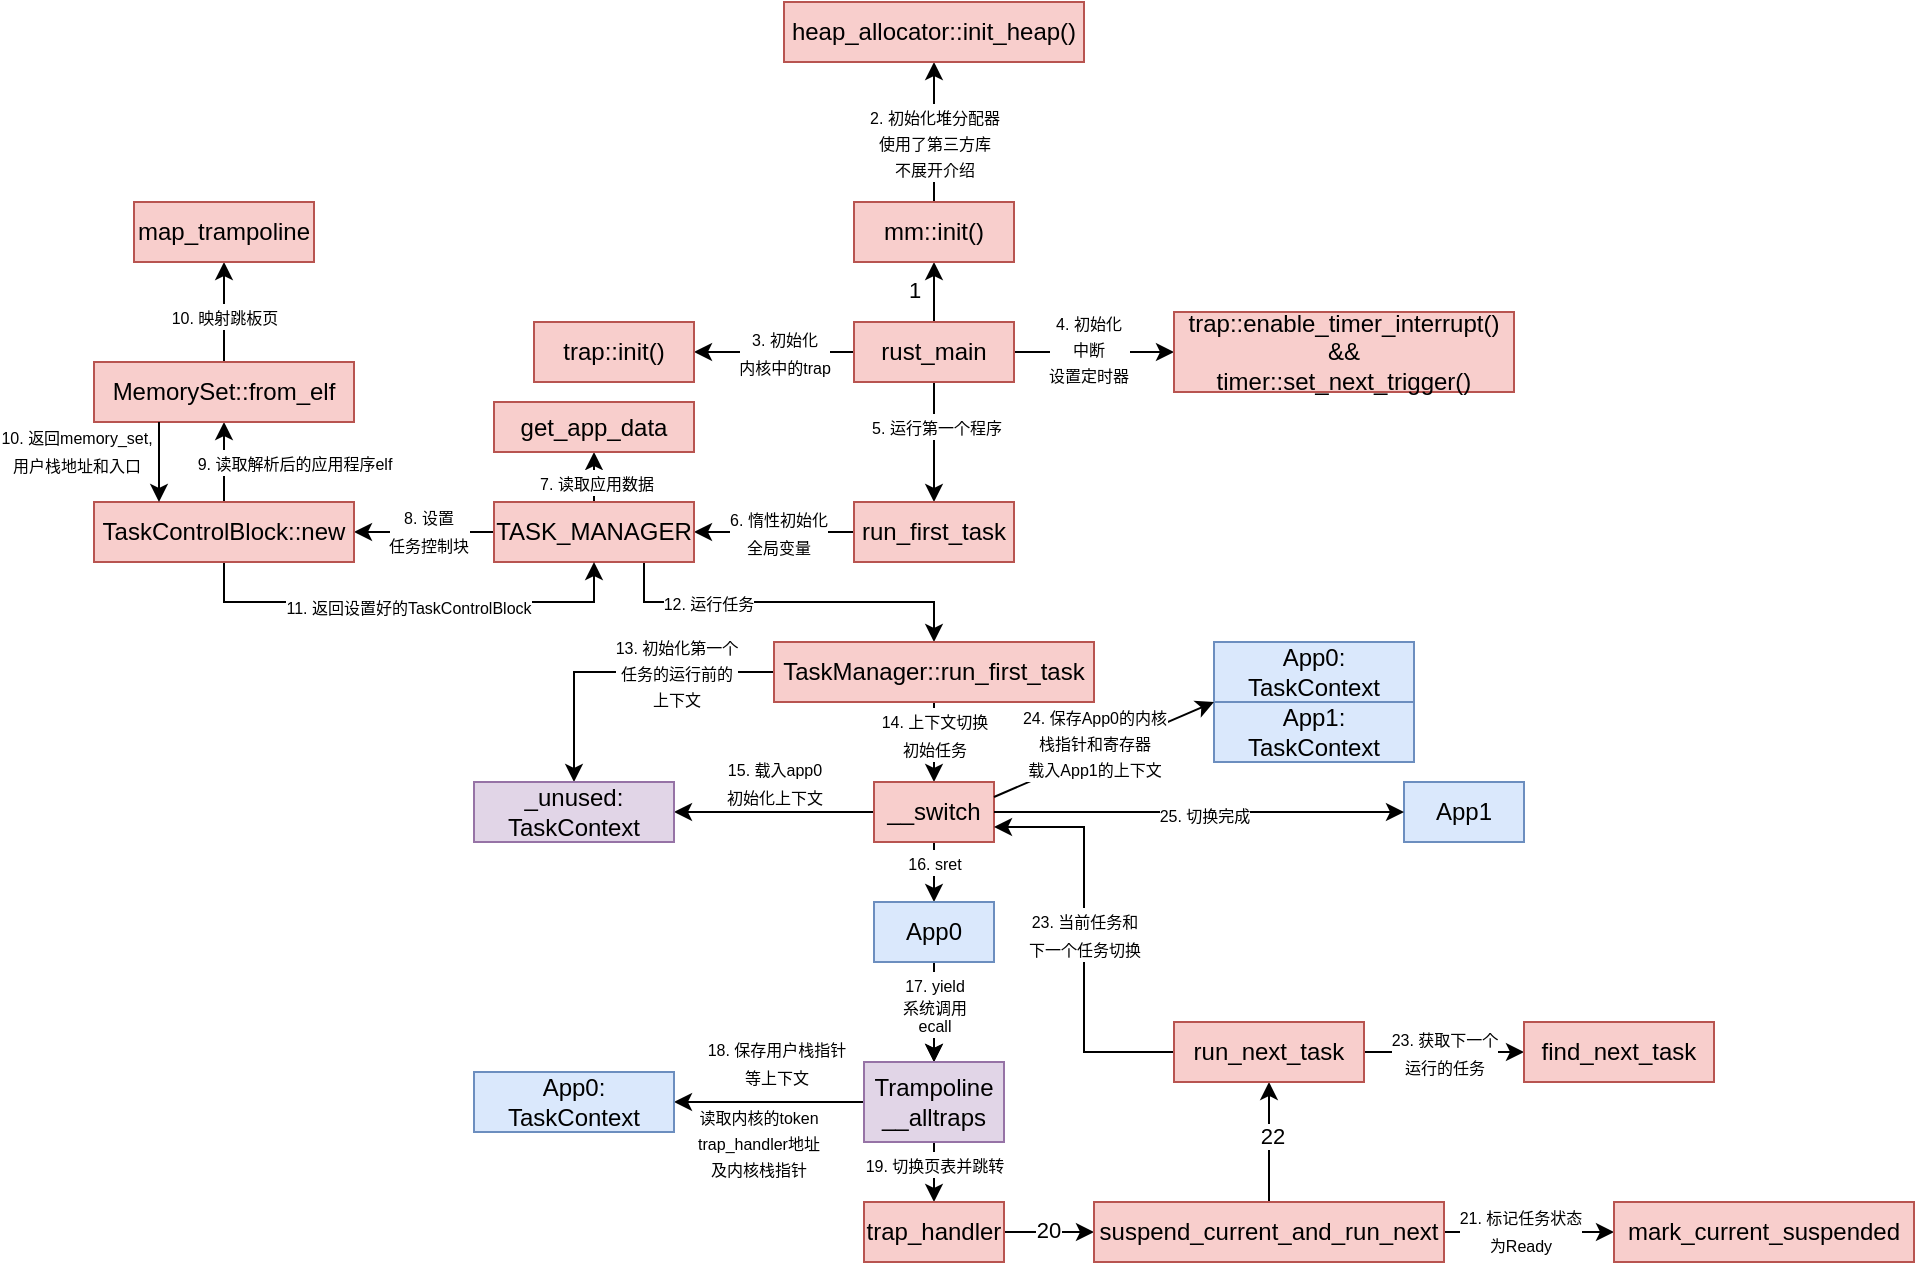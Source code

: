 <mxfile version="23.1.5" type="device">
  <diagram name="第 1 页" id="rVdN1gqkkFIR2CqEYW_9">
    <mxGraphModel dx="2314" dy="990" grid="1" gridSize="10" guides="1" tooltips="1" connect="1" arrows="1" fold="1" page="1" pageScale="1" pageWidth="827" pageHeight="1169" math="0" shadow="0">
      <root>
        <mxCell id="0" />
        <mxCell id="1" parent="0" />
        <mxCell id="1SwLgSntEoCELGa95l53-3" value="" style="edgeStyle=orthogonalEdgeStyle;rounded=0;orthogonalLoop=1;jettySize=auto;html=1;exitX=0.5;exitY=0;exitDx=0;exitDy=0;" edge="1" parent="1" source="1SwLgSntEoCELGa95l53-1" target="1SwLgSntEoCELGa95l53-2">
          <mxGeometry relative="1" as="geometry" />
        </mxCell>
        <mxCell id="1SwLgSntEoCELGa95l53-4" value="1" style="edgeLabel;html=1;align=center;verticalAlign=middle;resizable=0;points=[];" vertex="1" connectable="0" parent="1SwLgSntEoCELGa95l53-3">
          <mxGeometry x="0.458" y="-2" relative="1" as="geometry">
            <mxPoint x="-12" as="offset" />
          </mxGeometry>
        </mxCell>
        <mxCell id="1SwLgSntEoCELGa95l53-9" value="" style="edgeStyle=orthogonalEdgeStyle;rounded=0;orthogonalLoop=1;jettySize=auto;html=1;" edge="1" parent="1" source="1SwLgSntEoCELGa95l53-1" target="1SwLgSntEoCELGa95l53-8">
          <mxGeometry relative="1" as="geometry" />
        </mxCell>
        <mxCell id="1SwLgSntEoCELGa95l53-10" value="&lt;font style=&quot;font-size: 8px;&quot;&gt;3. 初始化&lt;br&gt;内核中的trap&lt;/font&gt;" style="edgeLabel;html=1;align=center;verticalAlign=middle;resizable=0;points=[];" vertex="1" connectable="0" parent="1SwLgSntEoCELGa95l53-9">
          <mxGeometry x="0.045" y="1" relative="1" as="geometry">
            <mxPoint x="7" y="-1" as="offset" />
          </mxGeometry>
        </mxCell>
        <mxCell id="1SwLgSntEoCELGa95l53-16" value="" style="edgeStyle=orthogonalEdgeStyle;rounded=0;orthogonalLoop=1;jettySize=auto;html=1;" edge="1" parent="1" source="1SwLgSntEoCELGa95l53-1" target="1SwLgSntEoCELGa95l53-15">
          <mxGeometry relative="1" as="geometry" />
        </mxCell>
        <mxCell id="1SwLgSntEoCELGa95l53-17" value="&lt;font style=&quot;font-size: 8px;&quot;&gt;4. 初始化&lt;br&gt;中断&lt;br&gt;设置定时器&lt;/font&gt;" style="edgeLabel;html=1;align=center;verticalAlign=middle;resizable=0;points=[];" vertex="1" connectable="0" parent="1SwLgSntEoCELGa95l53-16">
          <mxGeometry x="-0.079" y="2" relative="1" as="geometry">
            <mxPoint as="offset" />
          </mxGeometry>
        </mxCell>
        <mxCell id="1SwLgSntEoCELGa95l53-19" value="" style="edgeStyle=orthogonalEdgeStyle;rounded=0;orthogonalLoop=1;jettySize=auto;html=1;" edge="1" parent="1" source="1SwLgSntEoCELGa95l53-1" target="1SwLgSntEoCELGa95l53-18">
          <mxGeometry relative="1" as="geometry" />
        </mxCell>
        <mxCell id="1SwLgSntEoCELGa95l53-20" value="&lt;font style=&quot;font-size: 8px;&quot;&gt;5. 运行第一个程序&lt;/font&gt;" style="edgeLabel;html=1;align=center;verticalAlign=middle;resizable=0;points=[];" vertex="1" connectable="0" parent="1SwLgSntEoCELGa95l53-19">
          <mxGeometry x="-0.275" y="1" relative="1" as="geometry">
            <mxPoint as="offset" />
          </mxGeometry>
        </mxCell>
        <mxCell id="1SwLgSntEoCELGa95l53-1" value="rust_main" style="rounded=0;whiteSpace=wrap;html=1;fillColor=#f8cecc;strokeColor=#b85450;" vertex="1" parent="1">
          <mxGeometry x="-630" y="410" width="80" height="30" as="geometry" />
        </mxCell>
        <mxCell id="1SwLgSntEoCELGa95l53-6" value="" style="edgeStyle=orthogonalEdgeStyle;rounded=0;orthogonalLoop=1;jettySize=auto;html=1;" edge="1" parent="1" source="1SwLgSntEoCELGa95l53-2" target="1SwLgSntEoCELGa95l53-5">
          <mxGeometry relative="1" as="geometry" />
        </mxCell>
        <mxCell id="1SwLgSntEoCELGa95l53-7" value="&lt;font style=&quot;font-size: 8px;&quot;&gt;2. 初始化堆分配器&lt;br&gt;使用了第三方库&lt;br&gt;不展开介绍&lt;/font&gt;" style="edgeLabel;html=1;align=center;verticalAlign=middle;resizable=0;points=[];" vertex="1" connectable="0" parent="1SwLgSntEoCELGa95l53-6">
          <mxGeometry x="0.149" y="-2" relative="1" as="geometry">
            <mxPoint x="-2" y="10" as="offset" />
          </mxGeometry>
        </mxCell>
        <mxCell id="1SwLgSntEoCELGa95l53-2" value="mm::init()" style="rounded=0;whiteSpace=wrap;html=1;fillColor=#f8cecc;strokeColor=#b85450;" vertex="1" parent="1">
          <mxGeometry x="-630" y="350" width="80" height="30" as="geometry" />
        </mxCell>
        <mxCell id="1SwLgSntEoCELGa95l53-5" value="heap_allocator::init_heap()" style="rounded=0;whiteSpace=wrap;html=1;fillColor=#f8cecc;strokeColor=#b85450;" vertex="1" parent="1">
          <mxGeometry x="-665" y="250" width="150" height="30" as="geometry" />
        </mxCell>
        <mxCell id="1SwLgSntEoCELGa95l53-8" value="trap::init()" style="rounded=0;whiteSpace=wrap;html=1;fillColor=#f8cecc;strokeColor=#b85450;" vertex="1" parent="1">
          <mxGeometry x="-790" y="410" width="80" height="30" as="geometry" />
        </mxCell>
        <mxCell id="1SwLgSntEoCELGa95l53-15" value="trap::enable_timer_interrupt()&lt;br&gt;&amp;amp;&amp;amp;&lt;div&gt;timer::set_next_trigger()&lt;br&gt;&lt;/div&gt;" style="rounded=0;whiteSpace=wrap;html=1;fillColor=#f8cecc;strokeColor=#b85450;" vertex="1" parent="1">
          <mxGeometry x="-470" y="405" width="170" height="40" as="geometry" />
        </mxCell>
        <mxCell id="1SwLgSntEoCELGa95l53-22" value="" style="edgeStyle=orthogonalEdgeStyle;rounded=0;orthogonalLoop=1;jettySize=auto;html=1;" edge="1" parent="1" source="1SwLgSntEoCELGa95l53-18" target="1SwLgSntEoCELGa95l53-21">
          <mxGeometry relative="1" as="geometry" />
        </mxCell>
        <mxCell id="1SwLgSntEoCELGa95l53-23" value="&lt;font style=&quot;font-size: 8px;&quot;&gt;6. 惰性初始化&lt;br&gt;全局变量&lt;/font&gt;" style="edgeLabel;html=1;align=center;verticalAlign=middle;resizable=0;points=[];" vertex="1" connectable="0" parent="1SwLgSntEoCELGa95l53-22">
          <mxGeometry x="-0.047" relative="1" as="geometry">
            <mxPoint as="offset" />
          </mxGeometry>
        </mxCell>
        <mxCell id="1SwLgSntEoCELGa95l53-48" value="" style="edgeStyle=orthogonalEdgeStyle;rounded=0;orthogonalLoop=1;jettySize=auto;html=1;exitX=0.75;exitY=1;exitDx=0;exitDy=0;entryX=0.5;entryY=0;entryDx=0;entryDy=0;" edge="1" parent="1" source="1SwLgSntEoCELGa95l53-21" target="1SwLgSntEoCELGa95l53-47">
          <mxGeometry relative="1" as="geometry">
            <Array as="points">
              <mxPoint x="-735" y="550" />
              <mxPoint x="-590" y="550" />
            </Array>
          </mxGeometry>
        </mxCell>
        <mxCell id="1SwLgSntEoCELGa95l53-49" value="&lt;font style=&quot;font-size: 8px;&quot;&gt;12. 运行任务&lt;/font&gt;" style="edgeLabel;html=1;align=center;verticalAlign=middle;resizable=0;points=[];" vertex="1" connectable="0" parent="1SwLgSntEoCELGa95l53-48">
          <mxGeometry x="-0.437" relative="1" as="geometry">
            <mxPoint as="offset" />
          </mxGeometry>
        </mxCell>
        <mxCell id="1SwLgSntEoCELGa95l53-18" value="run_first_task" style="rounded=0;whiteSpace=wrap;html=1;fillColor=#f8cecc;strokeColor=#b85450;" vertex="1" parent="1">
          <mxGeometry x="-630" y="500" width="80" height="30" as="geometry" />
        </mxCell>
        <mxCell id="1SwLgSntEoCELGa95l53-25" value="" style="edgeStyle=orthogonalEdgeStyle;rounded=0;orthogonalLoop=1;jettySize=auto;html=1;" edge="1" parent="1" source="1SwLgSntEoCELGa95l53-21" target="1SwLgSntEoCELGa95l53-24">
          <mxGeometry relative="1" as="geometry" />
        </mxCell>
        <mxCell id="1SwLgSntEoCELGa95l53-26" value="&lt;font style=&quot;font-size: 8px;&quot;&gt;8. 设置&lt;br&gt;任务控制块&lt;/font&gt;" style="edgeLabel;html=1;align=center;verticalAlign=middle;resizable=0;points=[];" vertex="1" connectable="0" parent="1SwLgSntEoCELGa95l53-25">
          <mxGeometry x="-0.057" y="-1" relative="1" as="geometry">
            <mxPoint as="offset" />
          </mxGeometry>
        </mxCell>
        <mxCell id="1SwLgSntEoCELGa95l53-29" value="" style="edgeStyle=orthogonalEdgeStyle;rounded=0;orthogonalLoop=1;jettySize=auto;html=1;" edge="1" parent="1" source="1SwLgSntEoCELGa95l53-21" target="1SwLgSntEoCELGa95l53-28">
          <mxGeometry relative="1" as="geometry" />
        </mxCell>
        <mxCell id="1SwLgSntEoCELGa95l53-30" value="&lt;font style=&quot;font-size: 8px;&quot;&gt;7. 读取应用数据&lt;/font&gt;" style="edgeLabel;html=1;align=center;verticalAlign=middle;resizable=0;points=[];" vertex="1" connectable="0" parent="1SwLgSntEoCELGa95l53-29">
          <mxGeometry x="0.086" y="1" relative="1" as="geometry">
            <mxPoint as="offset" />
          </mxGeometry>
        </mxCell>
        <mxCell id="1SwLgSntEoCELGa95l53-21" value="TASK_MANAGER" style="rounded=0;whiteSpace=wrap;html=1;fillColor=#f8cecc;strokeColor=#b85450;" vertex="1" parent="1">
          <mxGeometry x="-810" y="500" width="100" height="30" as="geometry" />
        </mxCell>
        <mxCell id="1SwLgSntEoCELGa95l53-33" value="" style="edgeStyle=orthogonalEdgeStyle;rounded=0;orthogonalLoop=1;jettySize=auto;html=1;" edge="1" parent="1" source="1SwLgSntEoCELGa95l53-24" target="1SwLgSntEoCELGa95l53-32">
          <mxGeometry relative="1" as="geometry" />
        </mxCell>
        <mxCell id="1SwLgSntEoCELGa95l53-34" value="&lt;font style=&quot;font-size: 8px;&quot;&gt;9. 读取解析后的应用程序elf&lt;/font&gt;" style="edgeLabel;html=1;align=center;verticalAlign=middle;resizable=0;points=[];" vertex="1" connectable="0" parent="1SwLgSntEoCELGa95l53-33">
          <mxGeometry x="-0.009" y="-1" relative="1" as="geometry">
            <mxPoint x="34" as="offset" />
          </mxGeometry>
        </mxCell>
        <mxCell id="1SwLgSntEoCELGa95l53-45" style="edgeStyle=orthogonalEdgeStyle;rounded=0;orthogonalLoop=1;jettySize=auto;html=1;entryX=0.5;entryY=1;entryDx=0;entryDy=0;" edge="1" parent="1" source="1SwLgSntEoCELGa95l53-24" target="1SwLgSntEoCELGa95l53-21">
          <mxGeometry relative="1" as="geometry">
            <Array as="points">
              <mxPoint x="-945" y="550" />
              <mxPoint x="-760" y="550" />
            </Array>
          </mxGeometry>
        </mxCell>
        <mxCell id="1SwLgSntEoCELGa95l53-46" value="&lt;font style=&quot;font-size: 8px;&quot;&gt;11. 返回设置好的TaskControlBlock&lt;/font&gt;" style="edgeLabel;html=1;align=center;verticalAlign=middle;resizable=0;points=[];" vertex="1" connectable="0" parent="1SwLgSntEoCELGa95l53-45">
          <mxGeometry x="-0.009" y="-2" relative="1" as="geometry">
            <mxPoint as="offset" />
          </mxGeometry>
        </mxCell>
        <mxCell id="1SwLgSntEoCELGa95l53-24" value="TaskControlBlock::new" style="rounded=0;whiteSpace=wrap;html=1;fillColor=#f8cecc;strokeColor=#b85450;" vertex="1" parent="1">
          <mxGeometry x="-1010" y="500" width="130" height="30" as="geometry" />
        </mxCell>
        <mxCell id="1SwLgSntEoCELGa95l53-28" value="get_app_data" style="rounded=0;whiteSpace=wrap;html=1;fillColor=#f8cecc;strokeColor=#b85450;" vertex="1" parent="1">
          <mxGeometry x="-810" y="450" width="100" height="25" as="geometry" />
        </mxCell>
        <mxCell id="1SwLgSntEoCELGa95l53-36" value="" style="edgeStyle=orthogonalEdgeStyle;rounded=0;orthogonalLoop=1;jettySize=auto;html=1;" edge="1" parent="1" source="1SwLgSntEoCELGa95l53-32" target="1SwLgSntEoCELGa95l53-35">
          <mxGeometry relative="1" as="geometry" />
        </mxCell>
        <mxCell id="1SwLgSntEoCELGa95l53-37" value="&lt;font style=&quot;font-size: 8px;&quot;&gt;10. 映射跳板页&lt;/font&gt;" style="edgeLabel;html=1;align=center;verticalAlign=middle;resizable=0;points=[];" vertex="1" connectable="0" parent="1SwLgSntEoCELGa95l53-36">
          <mxGeometry x="-0.051" relative="1" as="geometry">
            <mxPoint as="offset" />
          </mxGeometry>
        </mxCell>
        <mxCell id="1SwLgSntEoCELGa95l53-32" value="MemorySet::from_elf" style="rounded=0;whiteSpace=wrap;html=1;fillColor=#f8cecc;strokeColor=#b85450;" vertex="1" parent="1">
          <mxGeometry x="-1010" y="430" width="130" height="30" as="geometry" />
        </mxCell>
        <mxCell id="1SwLgSntEoCELGa95l53-35" value="map_trampoline" style="rounded=0;whiteSpace=wrap;html=1;fillColor=#f8cecc;strokeColor=#b85450;" vertex="1" parent="1">
          <mxGeometry x="-990" y="350" width="90" height="30" as="geometry" />
        </mxCell>
        <mxCell id="1SwLgSntEoCELGa95l53-43" value="" style="endArrow=classic;html=1;rounded=0;exitX=0.25;exitY=1;exitDx=0;exitDy=0;entryX=0.25;entryY=0;entryDx=0;entryDy=0;" edge="1" parent="1" source="1SwLgSntEoCELGa95l53-32" target="1SwLgSntEoCELGa95l53-24">
          <mxGeometry width="50" height="50" relative="1" as="geometry">
            <mxPoint x="-970" y="440" as="sourcePoint" />
            <mxPoint x="-920" y="390" as="targetPoint" />
          </mxGeometry>
        </mxCell>
        <mxCell id="1SwLgSntEoCELGa95l53-44" value="&lt;font style=&quot;font-size: 8px;&quot;&gt;10. 返回memory_set, &lt;br&gt;用户栈地址和入口&lt;/font&gt;" style="edgeLabel;html=1;align=center;verticalAlign=middle;resizable=0;points=[];" vertex="1" connectable="0" parent="1SwLgSntEoCELGa95l53-43">
          <mxGeometry x="-0.097" y="1" relative="1" as="geometry">
            <mxPoint x="-43" y="-4" as="offset" />
          </mxGeometry>
        </mxCell>
        <mxCell id="1SwLgSntEoCELGa95l53-51" value="" style="edgeStyle=orthogonalEdgeStyle;rounded=0;orthogonalLoop=1;jettySize=auto;html=1;" edge="1" parent="1" source="1SwLgSntEoCELGa95l53-47" target="1SwLgSntEoCELGa95l53-50">
          <mxGeometry relative="1" as="geometry" />
        </mxCell>
        <mxCell id="1SwLgSntEoCELGa95l53-52" value="&lt;font style=&quot;font-size: 8px;&quot;&gt;14. 上下文切换&lt;br&gt;初始任务&lt;br&gt;&lt;/font&gt;" style="edgeLabel;html=1;align=center;verticalAlign=middle;resizable=0;points=[];" vertex="1" connectable="0" parent="1SwLgSntEoCELGa95l53-51">
          <mxGeometry x="-0.191" relative="1" as="geometry">
            <mxPoint as="offset" />
          </mxGeometry>
        </mxCell>
        <mxCell id="1SwLgSntEoCELGa95l53-56" style="edgeStyle=orthogonalEdgeStyle;rounded=0;orthogonalLoop=1;jettySize=auto;html=1;entryX=0.5;entryY=0;entryDx=0;entryDy=0;" edge="1" parent="1" source="1SwLgSntEoCELGa95l53-47" target="1SwLgSntEoCELGa95l53-53">
          <mxGeometry relative="1" as="geometry" />
        </mxCell>
        <mxCell id="1SwLgSntEoCELGa95l53-57" value="&lt;font style=&quot;font-size: 8px;&quot;&gt;13. 初始化第一个&lt;br&gt;任务的运行前的&lt;br&gt;上下文&lt;/font&gt;" style="edgeLabel;html=1;align=center;verticalAlign=middle;resizable=0;points=[];" vertex="1" connectable="0" parent="1SwLgSntEoCELGa95l53-56">
          <mxGeometry x="-0.36" relative="1" as="geometry">
            <mxPoint as="offset" />
          </mxGeometry>
        </mxCell>
        <mxCell id="1SwLgSntEoCELGa95l53-47" value="TaskManager::run_first_task" style="rounded=0;whiteSpace=wrap;html=1;fillColor=#f8cecc;strokeColor=#b85450;" vertex="1" parent="1">
          <mxGeometry x="-670" y="570" width="160" height="30" as="geometry" />
        </mxCell>
        <mxCell id="1SwLgSntEoCELGa95l53-54" style="edgeStyle=orthogonalEdgeStyle;rounded=0;orthogonalLoop=1;jettySize=auto;html=1;entryX=1;entryY=0.5;entryDx=0;entryDy=0;" edge="1" parent="1" source="1SwLgSntEoCELGa95l53-50" target="1SwLgSntEoCELGa95l53-53">
          <mxGeometry relative="1" as="geometry" />
        </mxCell>
        <mxCell id="1SwLgSntEoCELGa95l53-55" value="&lt;font style=&quot;font-size: 8px;&quot;&gt;15. 载入app0&lt;br&gt;初始化上下文&lt;br&gt;&lt;/font&gt;" style="edgeLabel;html=1;align=center;verticalAlign=middle;resizable=0;points=[];" vertex="1" connectable="0" parent="1SwLgSntEoCELGa95l53-54">
          <mxGeometry x="-0.121" relative="1" as="geometry">
            <mxPoint x="-6" y="-15" as="offset" />
          </mxGeometry>
        </mxCell>
        <mxCell id="1SwLgSntEoCELGa95l53-60" value="" style="edgeStyle=orthogonalEdgeStyle;rounded=0;orthogonalLoop=1;jettySize=auto;html=1;" edge="1" parent="1" source="1SwLgSntEoCELGa95l53-50" target="1SwLgSntEoCELGa95l53-59">
          <mxGeometry relative="1" as="geometry" />
        </mxCell>
        <mxCell id="1SwLgSntEoCELGa95l53-61" value="&lt;font style=&quot;font-size: 8px;&quot;&gt;16. sret&lt;/font&gt;" style="edgeLabel;html=1;align=center;verticalAlign=middle;resizable=0;points=[];" vertex="1" connectable="0" parent="1SwLgSntEoCELGa95l53-60">
          <mxGeometry x="-0.316" y="1" relative="1" as="geometry">
            <mxPoint x="-1" y="-7" as="offset" />
          </mxGeometry>
        </mxCell>
        <mxCell id="1SwLgSntEoCELGa95l53-50" value="__switch" style="rounded=0;whiteSpace=wrap;html=1;fillColor=#f8cecc;strokeColor=#b85450;" vertex="1" parent="1">
          <mxGeometry x="-620" y="640" width="60" height="30" as="geometry" />
        </mxCell>
        <mxCell id="1SwLgSntEoCELGa95l53-53" value="_unused: TaskContext" style="rounded=0;whiteSpace=wrap;html=1;fillColor=#e1d5e7;strokeColor=#9673a6;" vertex="1" parent="1">
          <mxGeometry x="-820" y="640" width="100" height="30" as="geometry" />
        </mxCell>
        <mxCell id="1SwLgSntEoCELGa95l53-63" value="" style="edgeStyle=orthogonalEdgeStyle;rounded=0;orthogonalLoop=1;jettySize=auto;html=1;" edge="1" parent="1" source="1SwLgSntEoCELGa95l53-59" target="1SwLgSntEoCELGa95l53-62">
          <mxGeometry relative="1" as="geometry" />
        </mxCell>
        <mxCell id="1SwLgSntEoCELGa95l53-65" value="" style="edgeStyle=orthogonalEdgeStyle;rounded=0;orthogonalLoop=1;jettySize=auto;html=1;" edge="1" parent="1" source="1SwLgSntEoCELGa95l53-59" target="1SwLgSntEoCELGa95l53-62">
          <mxGeometry relative="1" as="geometry" />
        </mxCell>
        <mxCell id="1SwLgSntEoCELGa95l53-67" value="&lt;font style=&quot;border-color: var(--border-color); font-size: 8px;&quot;&gt;17. yield&lt;/font&gt;&lt;div style=&quot;border-color: var(--border-color); font-size: 8px;&quot;&gt;&lt;font style=&quot;border-color: var(--border-color);&quot;&gt;系统调用&lt;/font&gt;&lt;/div&gt;&lt;div style=&quot;border-color: var(--border-color); font-size: 8px;&quot;&gt;&lt;font style=&quot;border-color: var(--border-color);&quot;&gt;ecall&lt;/font&gt;&lt;/div&gt;" style="edgeLabel;html=1;align=center;verticalAlign=middle;resizable=0;points=[];" vertex="1" connectable="0" parent="1SwLgSntEoCELGa95l53-65">
          <mxGeometry x="-0.178" y="-1" relative="1" as="geometry">
            <mxPoint x="1" as="offset" />
          </mxGeometry>
        </mxCell>
        <mxCell id="1SwLgSntEoCELGa95l53-59" value="App0" style="rounded=0;whiteSpace=wrap;html=1;fillColor=#dae8fc;strokeColor=#6c8ebf;" vertex="1" parent="1">
          <mxGeometry x="-620" y="700" width="60" height="30" as="geometry" />
        </mxCell>
        <mxCell id="1SwLgSntEoCELGa95l53-68" style="edgeStyle=orthogonalEdgeStyle;rounded=0;orthogonalLoop=1;jettySize=auto;html=1;entryX=1;entryY=0.5;entryDx=0;entryDy=0;" edge="1" parent="1" source="1SwLgSntEoCELGa95l53-62" target="1SwLgSntEoCELGa95l53-95">
          <mxGeometry relative="1" as="geometry" />
        </mxCell>
        <mxCell id="1SwLgSntEoCELGa95l53-69" value="&lt;font style=&quot;font-size: 8px;&quot;&gt;18. 保存用户栈指针&lt;br&gt;等上下文&lt;/font&gt;" style="edgeLabel;html=1;align=center;verticalAlign=middle;resizable=0;points=[];" vertex="1" connectable="0" parent="1SwLgSntEoCELGa95l53-68">
          <mxGeometry x="0.535" y="2" relative="1" as="geometry">
            <mxPoint x="29" y="-22" as="offset" />
          </mxGeometry>
        </mxCell>
        <mxCell id="1SwLgSntEoCELGa95l53-72" value="&lt;font style=&quot;font-size: 8px;&quot;&gt;读取内核的token&lt;br&gt;trap_handler地址&lt;br&gt;及内核栈指针&lt;br&gt;&lt;/font&gt;" style="edgeLabel;html=1;align=center;verticalAlign=middle;resizable=0;points=[];" vertex="1" connectable="0" parent="1SwLgSntEoCELGa95l53-68">
          <mxGeometry x="-0.841" y="-1" relative="1" as="geometry">
            <mxPoint x="-46" y="21" as="offset" />
          </mxGeometry>
        </mxCell>
        <mxCell id="1SwLgSntEoCELGa95l53-71" value="" style="edgeStyle=orthogonalEdgeStyle;rounded=0;orthogonalLoop=1;jettySize=auto;html=1;" edge="1" parent="1" source="1SwLgSntEoCELGa95l53-62" target="1SwLgSntEoCELGa95l53-70">
          <mxGeometry relative="1" as="geometry" />
        </mxCell>
        <mxCell id="1SwLgSntEoCELGa95l53-73" value="&lt;font style=&quot;font-size: 8px;&quot;&gt;19. 切换页表并跳转&lt;/font&gt;" style="edgeLabel;html=1;align=center;verticalAlign=middle;resizable=0;points=[];" vertex="1" connectable="0" parent="1SwLgSntEoCELGa95l53-71">
          <mxGeometry x="0.293" y="1" relative="1" as="geometry">
            <mxPoint x="-1" y="-2" as="offset" />
          </mxGeometry>
        </mxCell>
        <mxCell id="1SwLgSntEoCELGa95l53-62" value="Trampoline&lt;div&gt;__alltraps&lt;br&gt;&lt;/div&gt;" style="rounded=0;whiteSpace=wrap;html=1;fillColor=#e1d5e7;strokeColor=#9673a6;" vertex="1" parent="1">
          <mxGeometry x="-625" y="780" width="70" height="40" as="geometry" />
        </mxCell>
        <mxCell id="1SwLgSntEoCELGa95l53-75" value="" style="edgeStyle=orthogonalEdgeStyle;rounded=0;orthogonalLoop=1;jettySize=auto;html=1;" edge="1" parent="1" source="1SwLgSntEoCELGa95l53-70" target="1SwLgSntEoCELGa95l53-74">
          <mxGeometry relative="1" as="geometry" />
        </mxCell>
        <mxCell id="1SwLgSntEoCELGa95l53-76" value="20" style="edgeLabel;html=1;align=center;verticalAlign=middle;resizable=0;points=[];" vertex="1" connectable="0" parent="1SwLgSntEoCELGa95l53-75">
          <mxGeometry x="-0.022" y="1" relative="1" as="geometry">
            <mxPoint as="offset" />
          </mxGeometry>
        </mxCell>
        <mxCell id="1SwLgSntEoCELGa95l53-70" value="trap_handler" style="rounded=0;whiteSpace=wrap;html=1;fillColor=#f8cecc;strokeColor=#b85450;" vertex="1" parent="1">
          <mxGeometry x="-625" y="850" width="70" height="30" as="geometry" />
        </mxCell>
        <mxCell id="1SwLgSntEoCELGa95l53-78" value="" style="edgeStyle=orthogonalEdgeStyle;rounded=0;orthogonalLoop=1;jettySize=auto;html=1;" edge="1" parent="1" source="1SwLgSntEoCELGa95l53-74" target="1SwLgSntEoCELGa95l53-77">
          <mxGeometry relative="1" as="geometry" />
        </mxCell>
        <mxCell id="1SwLgSntEoCELGa95l53-79" value="&lt;font style=&quot;font-size: 8px;&quot;&gt;21. 标记任务状态&lt;br&gt;为Ready&lt;/font&gt;" style="edgeLabel;html=1;align=center;verticalAlign=middle;resizable=0;points=[];" vertex="1" connectable="0" parent="1SwLgSntEoCELGa95l53-78">
          <mxGeometry x="-0.114" y="1" relative="1" as="geometry">
            <mxPoint as="offset" />
          </mxGeometry>
        </mxCell>
        <mxCell id="1SwLgSntEoCELGa95l53-81" value="" style="edgeStyle=orthogonalEdgeStyle;rounded=0;orthogonalLoop=1;jettySize=auto;html=1;" edge="1" parent="1" source="1SwLgSntEoCELGa95l53-74" target="1SwLgSntEoCELGa95l53-80">
          <mxGeometry relative="1" as="geometry" />
        </mxCell>
        <mxCell id="1SwLgSntEoCELGa95l53-83" value="22" style="edgeLabel;html=1;align=center;verticalAlign=middle;resizable=0;points=[];" vertex="1" connectable="0" parent="1SwLgSntEoCELGa95l53-81">
          <mxGeometry x="0.106" y="-1" relative="1" as="geometry">
            <mxPoint as="offset" />
          </mxGeometry>
        </mxCell>
        <mxCell id="1SwLgSntEoCELGa95l53-74" value="suspend_current_and_run_next" style="rounded=0;whiteSpace=wrap;html=1;fillColor=#f8cecc;strokeColor=#b85450;" vertex="1" parent="1">
          <mxGeometry x="-510" y="850" width="175" height="30" as="geometry" />
        </mxCell>
        <mxCell id="1SwLgSntEoCELGa95l53-77" value="mark_current_suspended" style="rounded=0;whiteSpace=wrap;html=1;fillColor=#f8cecc;strokeColor=#b85450;" vertex="1" parent="1">
          <mxGeometry x="-250" y="850" width="150" height="30" as="geometry" />
        </mxCell>
        <mxCell id="1SwLgSntEoCELGa95l53-85" value="" style="edgeStyle=orthogonalEdgeStyle;rounded=0;orthogonalLoop=1;jettySize=auto;html=1;" edge="1" parent="1" source="1SwLgSntEoCELGa95l53-80" target="1SwLgSntEoCELGa95l53-84">
          <mxGeometry relative="1" as="geometry" />
        </mxCell>
        <mxCell id="1SwLgSntEoCELGa95l53-86" value="&lt;font style=&quot;font-size: 8px;&quot;&gt;23. 获取下一个&lt;br&gt;运行的任务&lt;/font&gt;" style="edgeLabel;html=1;align=center;verticalAlign=middle;resizable=0;points=[];" vertex="1" connectable="0" parent="1SwLgSntEoCELGa95l53-85">
          <mxGeometry x="-0.195" y="1" relative="1" as="geometry">
            <mxPoint x="8" y="1" as="offset" />
          </mxGeometry>
        </mxCell>
        <mxCell id="1SwLgSntEoCELGa95l53-87" style="edgeStyle=orthogonalEdgeStyle;rounded=0;orthogonalLoop=1;jettySize=auto;html=1;entryX=1;entryY=0.75;entryDx=0;entryDy=0;" edge="1" parent="1" source="1SwLgSntEoCELGa95l53-80" target="1SwLgSntEoCELGa95l53-50">
          <mxGeometry relative="1" as="geometry" />
        </mxCell>
        <mxCell id="1SwLgSntEoCELGa95l53-89" value="&lt;font style=&quot;font-size: 8px;&quot;&gt;23. 当前任务和&lt;br&gt;下一个任务切换&lt;/font&gt;" style="edgeLabel;html=1;align=center;verticalAlign=middle;resizable=0;points=[];" vertex="1" connectable="0" parent="1SwLgSntEoCELGa95l53-87">
          <mxGeometry x="0.025" relative="1" as="geometry">
            <mxPoint as="offset" />
          </mxGeometry>
        </mxCell>
        <mxCell id="1SwLgSntEoCELGa95l53-80" value="run_next_task" style="rounded=0;whiteSpace=wrap;html=1;fillColor=#f8cecc;strokeColor=#b85450;" vertex="1" parent="1">
          <mxGeometry x="-470" y="760" width="95" height="30" as="geometry" />
        </mxCell>
        <mxCell id="1SwLgSntEoCELGa95l53-84" value="find_next_task" style="rounded=0;whiteSpace=wrap;html=1;fillColor=#f8cecc;strokeColor=#b85450;" vertex="1" parent="1">
          <mxGeometry x="-295" y="760" width="95" height="30" as="geometry" />
        </mxCell>
        <mxCell id="1SwLgSntEoCELGa95l53-90" value="App1" style="rounded=0;whiteSpace=wrap;html=1;fillColor=#dae8fc;strokeColor=#6c8ebf;" vertex="1" parent="1">
          <mxGeometry x="-355" y="640" width="60" height="30" as="geometry" />
        </mxCell>
        <mxCell id="1SwLgSntEoCELGa95l53-91" value="" style="endArrow=classic;html=1;rounded=0;exitX=1;exitY=0.5;exitDx=0;exitDy=0;entryX=0;entryY=0.5;entryDx=0;entryDy=0;" edge="1" parent="1" source="1SwLgSntEoCELGa95l53-50" target="1SwLgSntEoCELGa95l53-90">
          <mxGeometry width="50" height="50" relative="1" as="geometry">
            <mxPoint x="-530" y="690" as="sourcePoint" />
            <mxPoint x="-480" y="640" as="targetPoint" />
          </mxGeometry>
        </mxCell>
        <mxCell id="1SwLgSntEoCELGa95l53-92" value="&lt;font style=&quot;font-size: 8px;&quot;&gt;25. 切换完成&lt;/font&gt;" style="edgeLabel;html=1;align=center;verticalAlign=middle;resizable=0;points=[];" vertex="1" connectable="0" parent="1SwLgSntEoCELGa95l53-91">
          <mxGeometry x="0.025" y="-1" relative="1" as="geometry">
            <mxPoint as="offset" />
          </mxGeometry>
        </mxCell>
        <mxCell id="1SwLgSntEoCELGa95l53-93" value="App0: TaskContext" style="rounded=0;whiteSpace=wrap;html=1;fillColor=#dae8fc;strokeColor=#6c8ebf;" vertex="1" parent="1">
          <mxGeometry x="-450" y="570" width="100" height="30" as="geometry" />
        </mxCell>
        <mxCell id="1SwLgSntEoCELGa95l53-94" value="App1: TaskContext" style="rounded=0;whiteSpace=wrap;html=1;fillColor=#dae8fc;strokeColor=#6c8ebf;" vertex="1" parent="1">
          <mxGeometry x="-450" y="600" width="100" height="30" as="geometry" />
        </mxCell>
        <mxCell id="1SwLgSntEoCELGa95l53-95" value="App0: TaskContext" style="rounded=0;whiteSpace=wrap;html=1;fillColor=#dae8fc;strokeColor=#6c8ebf;" vertex="1" parent="1">
          <mxGeometry x="-820" y="785" width="100" height="30" as="geometry" />
        </mxCell>
        <mxCell id="1SwLgSntEoCELGa95l53-98" value="" style="endArrow=classic;html=1;rounded=0;exitX=1;exitY=0.25;exitDx=0;exitDy=0;entryX=0;entryY=1;entryDx=0;entryDy=0;" edge="1" parent="1" source="1SwLgSntEoCELGa95l53-50" target="1SwLgSntEoCELGa95l53-93">
          <mxGeometry width="50" height="50" relative="1" as="geometry">
            <mxPoint x="-550" y="665" as="sourcePoint" />
            <mxPoint x="-345" y="665" as="targetPoint" />
          </mxGeometry>
        </mxCell>
        <mxCell id="1SwLgSntEoCELGa95l53-99" value="&lt;font style=&quot;font-size: 8px;&quot;&gt;24. 保存App0的内核&lt;br&gt;栈指针和寄存器&lt;br&gt;载入App1的上下文&lt;br&gt;&lt;/font&gt;" style="edgeLabel;html=1;align=center;verticalAlign=middle;resizable=0;points=[];" vertex="1" connectable="0" parent="1SwLgSntEoCELGa95l53-98">
          <mxGeometry x="0.025" y="-1" relative="1" as="geometry">
            <mxPoint x="-7" y="-4" as="offset" />
          </mxGeometry>
        </mxCell>
      </root>
    </mxGraphModel>
  </diagram>
</mxfile>
